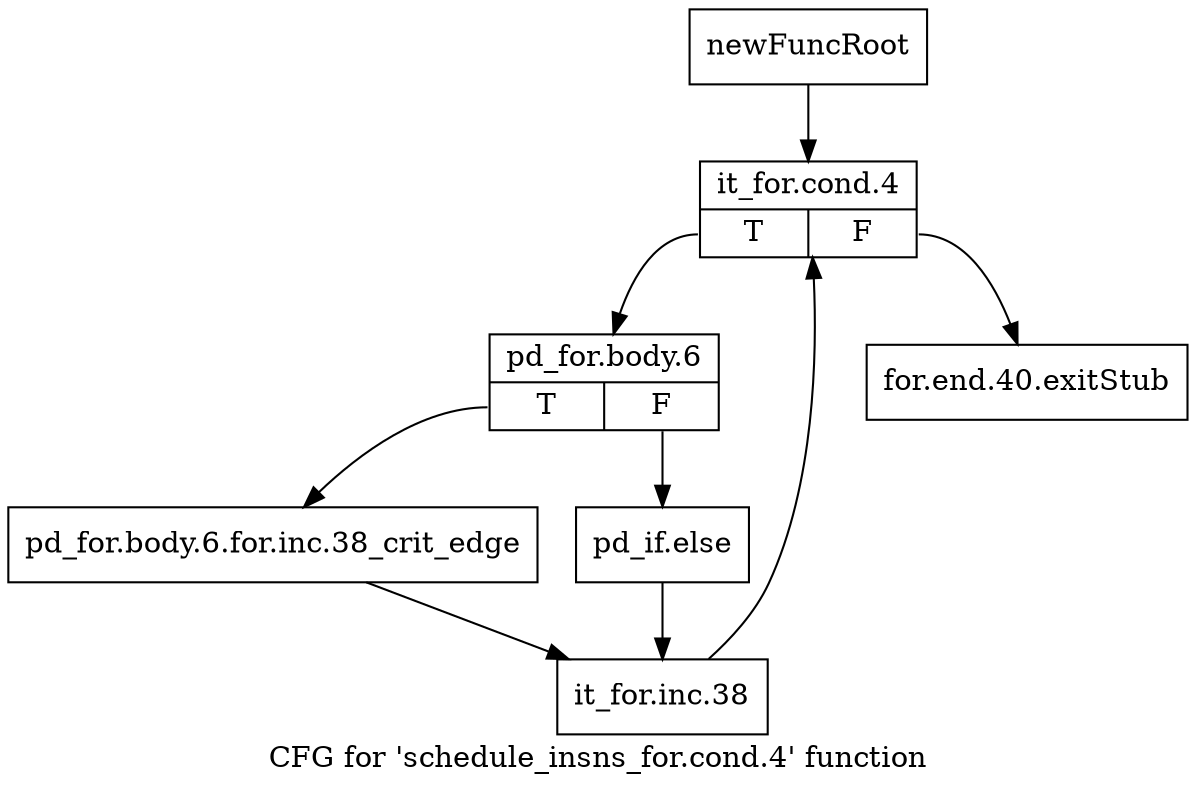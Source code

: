 digraph "CFG for 'schedule_insns_for.cond.4' function" {
	label="CFG for 'schedule_insns_for.cond.4' function";

	Node0xc1b7410 [shape=record,label="{newFuncRoot}"];
	Node0xc1b7410 -> Node0xc1b74b0;
	Node0xc1b7460 [shape=record,label="{for.end.40.exitStub}"];
	Node0xc1b74b0 [shape=record,label="{it_for.cond.4|{<s0>T|<s1>F}}"];
	Node0xc1b74b0:s0 -> Node0xc1b7500;
	Node0xc1b74b0:s1 -> Node0xc1b7460;
	Node0xc1b7500 [shape=record,label="{pd_for.body.6|{<s0>T|<s1>F}}"];
	Node0xc1b7500:s0 -> Node0xc1b75a0;
	Node0xc1b7500:s1 -> Node0xc1b7550;
	Node0xc1b7550 [shape=record,label="{pd_if.else}"];
	Node0xc1b7550 -> Node0xc1b75f0;
	Node0xc1b75a0 [shape=record,label="{pd_for.body.6.for.inc.38_crit_edge}"];
	Node0xc1b75a0 -> Node0xc1b75f0;
	Node0xc1b75f0 [shape=record,label="{it_for.inc.38}"];
	Node0xc1b75f0 -> Node0xc1b74b0;
}
